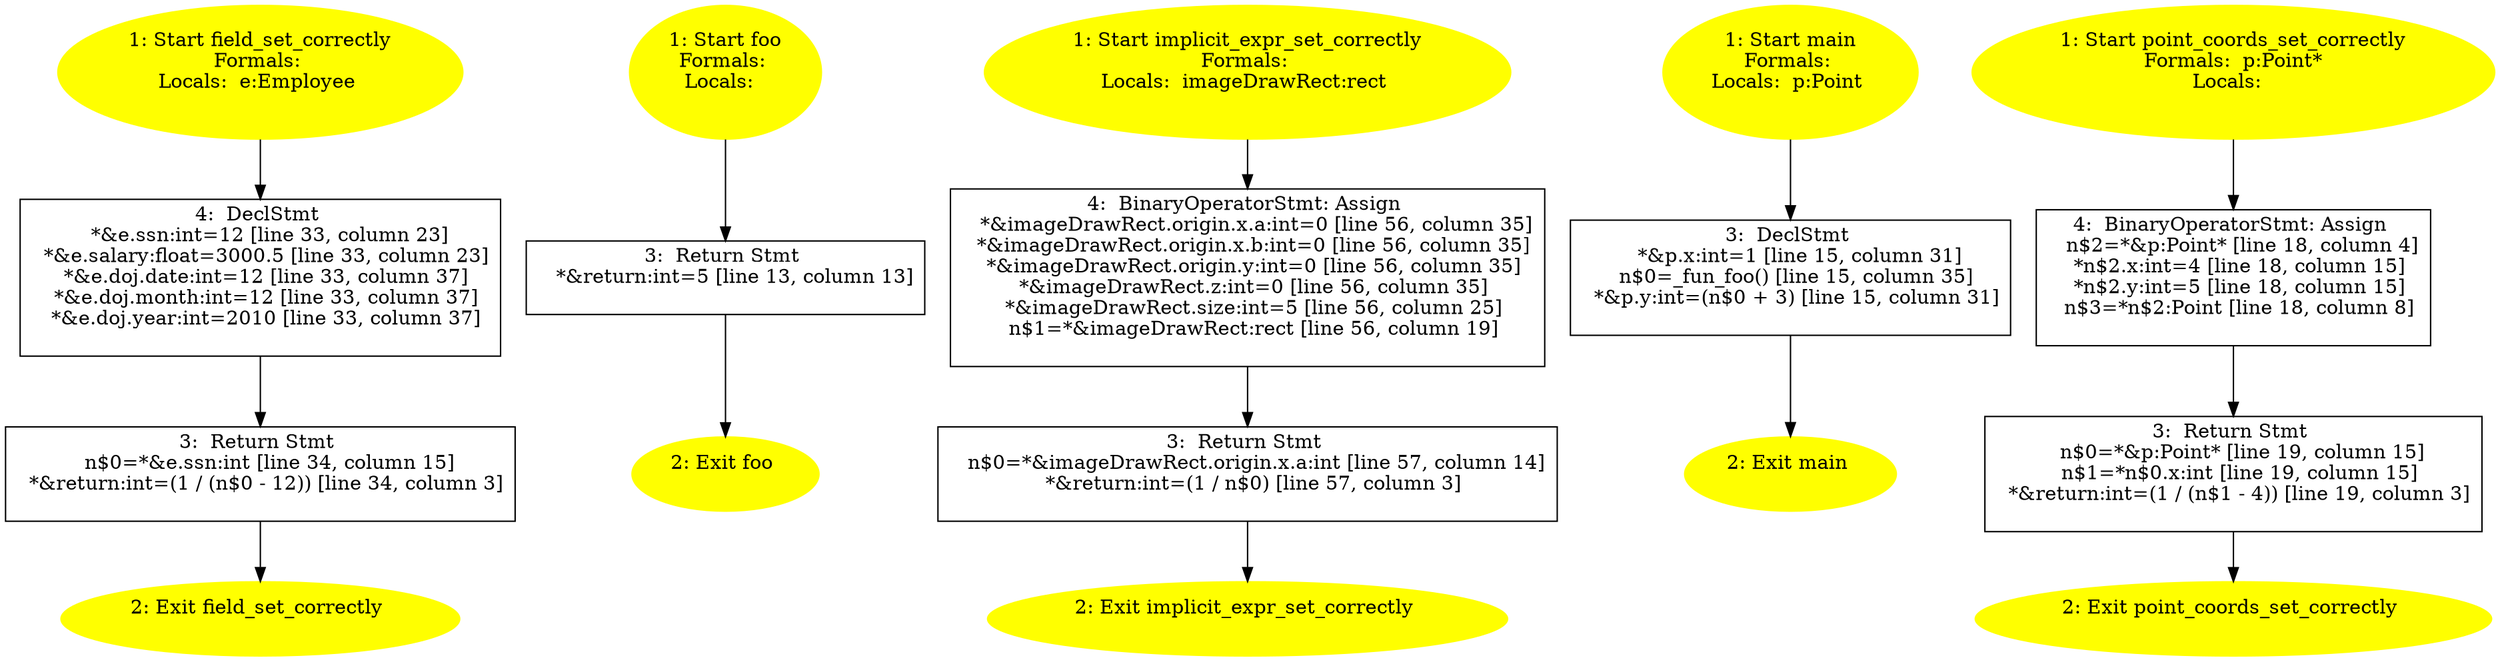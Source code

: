 /* @generated */
digraph cfg {
"field_set_correctly.b8d9a4294a85d24818c312a099420dce_1" [label="1: Start field_set_correctly\nFormals: \nLocals:  e:Employee \n  " color=yellow style=filled]
	

	 "field_set_correctly.b8d9a4294a85d24818c312a099420dce_1" -> "field_set_correctly.b8d9a4294a85d24818c312a099420dce_4" ;
"field_set_correctly.b8d9a4294a85d24818c312a099420dce_2" [label="2: Exit field_set_correctly \n  " color=yellow style=filled]
	

"field_set_correctly.b8d9a4294a85d24818c312a099420dce_3" [label="3:  Return Stmt \n   n$0=*&e.ssn:int [line 34, column 15]\n  *&return:int=(1 / (n$0 - 12)) [line 34, column 3]\n " shape="box"]
	

	 "field_set_correctly.b8d9a4294a85d24818c312a099420dce_3" -> "field_set_correctly.b8d9a4294a85d24818c312a099420dce_2" ;
"field_set_correctly.b8d9a4294a85d24818c312a099420dce_4" [label="4:  DeclStmt \n   *&e.ssn:int=12 [line 33, column 23]\n  *&e.salary:float=3000.5 [line 33, column 23]\n  *&e.doj.date:int=12 [line 33, column 37]\n  *&e.doj.month:int=12 [line 33, column 37]\n  *&e.doj.year:int=2010 [line 33, column 37]\n " shape="box"]
	

	 "field_set_correctly.b8d9a4294a85d24818c312a099420dce_4" -> "field_set_correctly.b8d9a4294a85d24818c312a099420dce_3" ;
"foo.acbd18db4cc2f85cedef654fccc4a4d8_1" [label="1: Start foo\nFormals: \nLocals:  \n  " color=yellow style=filled]
	

	 "foo.acbd18db4cc2f85cedef654fccc4a4d8_1" -> "foo.acbd18db4cc2f85cedef654fccc4a4d8_3" ;
"foo.acbd18db4cc2f85cedef654fccc4a4d8_2" [label="2: Exit foo \n  " color=yellow style=filled]
	

"foo.acbd18db4cc2f85cedef654fccc4a4d8_3" [label="3:  Return Stmt \n   *&return:int=5 [line 13, column 13]\n " shape="box"]
	

	 "foo.acbd18db4cc2f85cedef654fccc4a4d8_3" -> "foo.acbd18db4cc2f85cedef654fccc4a4d8_2" ;
"implicit_expr_set_correctly.dcfe49f71ad24e86323cbad97b1a70fe_1" [label="1: Start implicit_expr_set_correctly\nFormals: \nLocals:  imageDrawRect:rect \n  " color=yellow style=filled]
	

	 "implicit_expr_set_correctly.dcfe49f71ad24e86323cbad97b1a70fe_1" -> "implicit_expr_set_correctly.dcfe49f71ad24e86323cbad97b1a70fe_4" ;
"implicit_expr_set_correctly.dcfe49f71ad24e86323cbad97b1a70fe_2" [label="2: Exit implicit_expr_set_correctly \n  " color=yellow style=filled]
	

"implicit_expr_set_correctly.dcfe49f71ad24e86323cbad97b1a70fe_3" [label="3:  Return Stmt \n   n$0=*&imageDrawRect.origin.x.a:int [line 57, column 14]\n  *&return:int=(1 / n$0) [line 57, column 3]\n " shape="box"]
	

	 "implicit_expr_set_correctly.dcfe49f71ad24e86323cbad97b1a70fe_3" -> "implicit_expr_set_correctly.dcfe49f71ad24e86323cbad97b1a70fe_2" ;
"implicit_expr_set_correctly.dcfe49f71ad24e86323cbad97b1a70fe_4" [label="4:  BinaryOperatorStmt: Assign \n   *&imageDrawRect.origin.x.a:int=0 [line 56, column 35]\n  *&imageDrawRect.origin.x.b:int=0 [line 56, column 35]\n  *&imageDrawRect.origin.y:int=0 [line 56, column 35]\n  *&imageDrawRect.z:int=0 [line 56, column 35]\n  *&imageDrawRect.size:int=5 [line 56, column 25]\n  n$1=*&imageDrawRect:rect [line 56, column 19]\n " shape="box"]
	

	 "implicit_expr_set_correctly.dcfe49f71ad24e86323cbad97b1a70fe_4" -> "implicit_expr_set_correctly.dcfe49f71ad24e86323cbad97b1a70fe_3" ;
"main.fad58de7366495db4650cfefac2fcd61_1" [label="1: Start main\nFormals: \nLocals:  p:Point \n  " color=yellow style=filled]
	

	 "main.fad58de7366495db4650cfefac2fcd61_1" -> "main.fad58de7366495db4650cfefac2fcd61_3" ;
"main.fad58de7366495db4650cfefac2fcd61_2" [label="2: Exit main \n  " color=yellow style=filled]
	

"main.fad58de7366495db4650cfefac2fcd61_3" [label="3:  DeclStmt \n   *&p.x:int=1 [line 15, column 31]\n  n$0=_fun_foo() [line 15, column 35]\n  *&p.y:int=(n$0 + 3) [line 15, column 31]\n " shape="box"]
	

	 "main.fad58de7366495db4650cfefac2fcd61_3" -> "main.fad58de7366495db4650cfefac2fcd61_2" ;
"point_coords_set_correctly.3abf7d8dcf379339f0fa9b69df909b28_1" [label="1: Start point_coords_set_correctly\nFormals:  p:Point*\nLocals:  \n  " color=yellow style=filled]
	

	 "point_coords_set_correctly.3abf7d8dcf379339f0fa9b69df909b28_1" -> "point_coords_set_correctly.3abf7d8dcf379339f0fa9b69df909b28_4" ;
"point_coords_set_correctly.3abf7d8dcf379339f0fa9b69df909b28_2" [label="2: Exit point_coords_set_correctly \n  " color=yellow style=filled]
	

"point_coords_set_correctly.3abf7d8dcf379339f0fa9b69df909b28_3" [label="3:  Return Stmt \n   n$0=*&p:Point* [line 19, column 15]\n  n$1=*n$0.x:int [line 19, column 15]\n  *&return:int=(1 / (n$1 - 4)) [line 19, column 3]\n " shape="box"]
	

	 "point_coords_set_correctly.3abf7d8dcf379339f0fa9b69df909b28_3" -> "point_coords_set_correctly.3abf7d8dcf379339f0fa9b69df909b28_2" ;
"point_coords_set_correctly.3abf7d8dcf379339f0fa9b69df909b28_4" [label="4:  BinaryOperatorStmt: Assign \n   n$2=*&p:Point* [line 18, column 4]\n  *n$2.x:int=4 [line 18, column 15]\n  *n$2.y:int=5 [line 18, column 15]\n  n$3=*n$2:Point [line 18, column 8]\n " shape="box"]
	

	 "point_coords_set_correctly.3abf7d8dcf379339f0fa9b69df909b28_4" -> "point_coords_set_correctly.3abf7d8dcf379339f0fa9b69df909b28_3" ;
}
